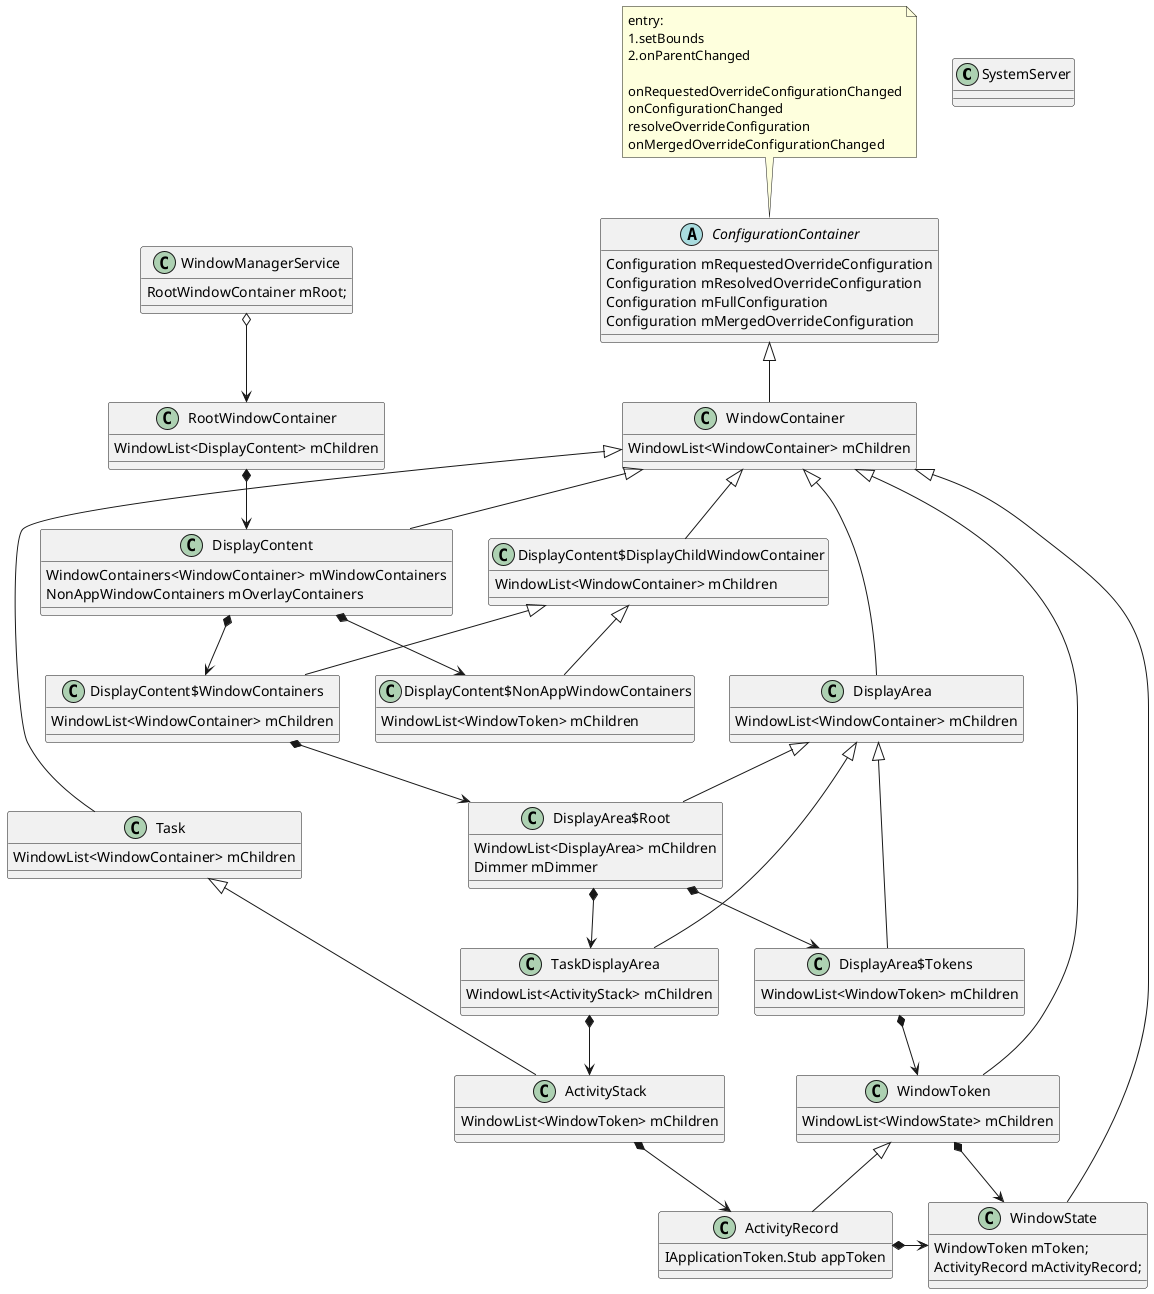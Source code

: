 @startuml
'https://plantuml.com/class-diagram


class SystemServer {

}

class DisplayArea$Root {
    WindowList<DisplayArea> mChildren
    Dimmer mDimmer
}

class DisplayArea$Tokens {
    WindowList<WindowToken> mChildren
}


class ActivityStack {
    WindowList<WindowToken> mChildren
}

class ActivityRecord{
    IApplicationToken.Stub appToken
}

class WindowManagerService {
    RootWindowContainer mRoot;
}

class RootWindowContainer {
    WindowList<DisplayContent> mChildren
}


class DisplayContent {
    WindowContainers<WindowContainer> mWindowContainers
    NonAppWindowContainers mOverlayContainers
}

class WindowState {
    WindowToken mToken;
    ActivityRecord mActivityRecord;
}

class WindowContainer {
    WindowList<WindowContainer> mChildren
}

class DisplayContent$WindowContainers{
    WindowList<WindowContainer> mChildren
}

class TaskDisplayArea {
    WindowList<ActivityStack> mChildren
}

class DisplayArea {
    WindowList<WindowContainer> mChildren
}

class WindowToken {
    WindowList<WindowState> mChildren
}

class Task {
    WindowList<WindowContainer> mChildren
}

class DisplayContent$DisplayChildWindowContainer {
    WindowList<WindowContainer> mChildren
}

class DisplayContent$NonAppWindowContainers {
    WindowList<WindowToken> mChildren
}

abstract class ConfigurationContainer {
    Configuration mRequestedOverrideConfiguration
    Configuration mResolvedOverrideConfiguration
    Configuration mFullConfiguration
    Configuration mMergedOverrideConfiguration
}

note top
entry:
1.setBounds
2.onParentChanged

onRequestedOverrideConfigurationChanged
onConfigurationChanged
resolveOverrideConfiguration
onMergedOverrideConfigurationChanged
end note

WindowManagerService o--> RootWindowContainer
RootWindowContainer *--> DisplayContent
DisplayContent *--> DisplayContent$WindowContainers
DisplayContent *--> DisplayContent$NonAppWindowContainers
DisplayContent$WindowContainers *--> DisplayArea$Root
DisplayArea$Root *--> DisplayArea$Tokens
DisplayArea$Tokens *--> WindowToken
DisplayArea$Root *--> TaskDisplayArea
TaskDisplayArea *--> ActivityStack
ActivityStack *-->ActivityRecord
ActivityRecord *-right->WindowState
ConfigurationContainer <|-- WindowContainer
WindowContainer <|-- DisplayContent
WindowContainer <|-- DisplayContent$DisplayChildWindowContainer
WindowContainer <|-- DisplayArea
WindowContainer <|-- Task
WindowContainer <|-- WindowToken
WindowContainer <|-- WindowState
DisplayArea <|-- DisplayArea$Root
DisplayArea <|-- DisplayArea$Tokens
DisplayArea <|-- TaskDisplayArea
DisplayContent$DisplayChildWindowContainer <|-- DisplayContent$WindowContainers
DisplayContent$DisplayChildWindowContainer <|-- DisplayContent$NonAppWindowContainers
Task <|-- ActivityStack
WindowToken <|-- ActivityRecord
WindowToken *--> WindowState
@enduml
